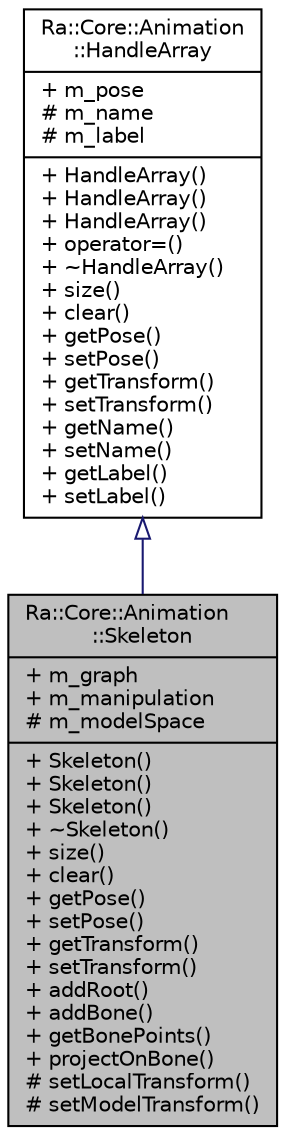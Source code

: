 digraph "Ra::Core::Animation::Skeleton"
{
 // INTERACTIVE_SVG=YES
 // LATEX_PDF_SIZE
  edge [fontname="Helvetica",fontsize="10",labelfontname="Helvetica",labelfontsize="10"];
  node [fontname="Helvetica",fontsize="10",shape=record];
  Node1 [label="{Ra::Core::Animation\l::Skeleton\n|+ m_graph\l+ m_manipulation\l# m_modelSpace\l|+ Skeleton()\l+ Skeleton()\l+ Skeleton()\l+ ~Skeleton()\l+ size()\l+ clear()\l+ getPose()\l+ setPose()\l+ getTransform()\l+ setTransform()\l+ addRoot()\l+ addBone()\l+ getBonePoints()\l+ projectOnBone()\l# setLocalTransform()\l# setModelTransform()\l}",height=0.2,width=0.4,color="black", fillcolor="grey75", style="filled", fontcolor="black",tooltip=" "];
  Node2 -> Node1 [dir="back",color="midnightblue",fontsize="10",style="solid",arrowtail="onormal",fontname="Helvetica"];
  Node2 [label="{Ra::Core::Animation\l::HandleArray\n|+ m_pose\l# m_name\l# m_label\l|+ HandleArray()\l+ HandleArray()\l+ HandleArray()\l+ operator=()\l+ ~HandleArray()\l+ size()\l+ clear()\l+ getPose()\l+ setPose()\l+ getTransform()\l+ setTransform()\l+ getName()\l+ setName()\l+ getLabel()\l+ setLabel()\l}",height=0.2,width=0.4,color="black", fillcolor="white", style="filled",URL="$classRa_1_1Core_1_1Animation_1_1HandleArray.html",tooltip=" "];
}
